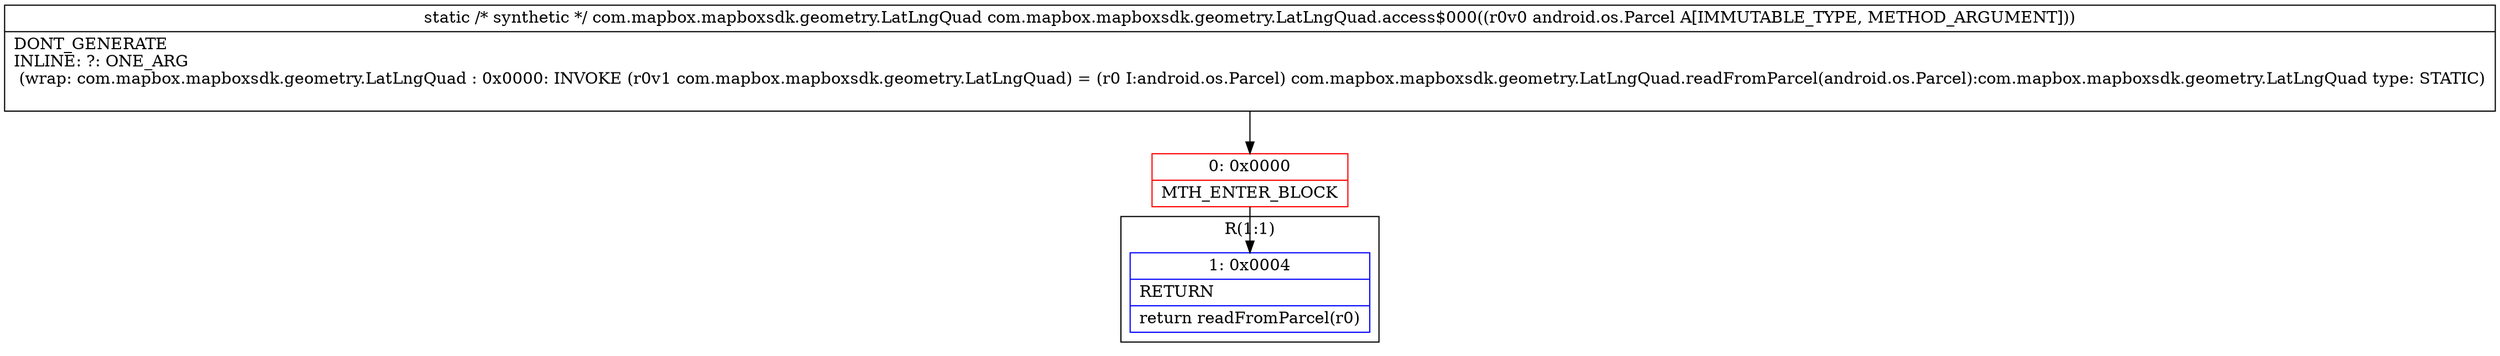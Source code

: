 digraph "CFG forcom.mapbox.mapboxsdk.geometry.LatLngQuad.access$000(Landroid\/os\/Parcel;)Lcom\/mapbox\/mapboxsdk\/geometry\/LatLngQuad;" {
subgraph cluster_Region_487969354 {
label = "R(1:1)";
node [shape=record,color=blue];
Node_1 [shape=record,label="{1\:\ 0x0004|RETURN\l|return readFromParcel(r0)\l}"];
}
Node_0 [shape=record,color=red,label="{0\:\ 0x0000|MTH_ENTER_BLOCK\l}"];
MethodNode[shape=record,label="{static \/* synthetic *\/ com.mapbox.mapboxsdk.geometry.LatLngQuad com.mapbox.mapboxsdk.geometry.LatLngQuad.access$000((r0v0 android.os.Parcel A[IMMUTABLE_TYPE, METHOD_ARGUMENT]))  | DONT_GENERATE\lINLINE: ?: ONE_ARG  \l  (wrap: com.mapbox.mapboxsdk.geometry.LatLngQuad : 0x0000: INVOKE  (r0v1 com.mapbox.mapboxsdk.geometry.LatLngQuad) = (r0 I:android.os.Parcel) com.mapbox.mapboxsdk.geometry.LatLngQuad.readFromParcel(android.os.Parcel):com.mapbox.mapboxsdk.geometry.LatLngQuad type: STATIC)\l\l}"];
MethodNode -> Node_0;
Node_0 -> Node_1;
}

